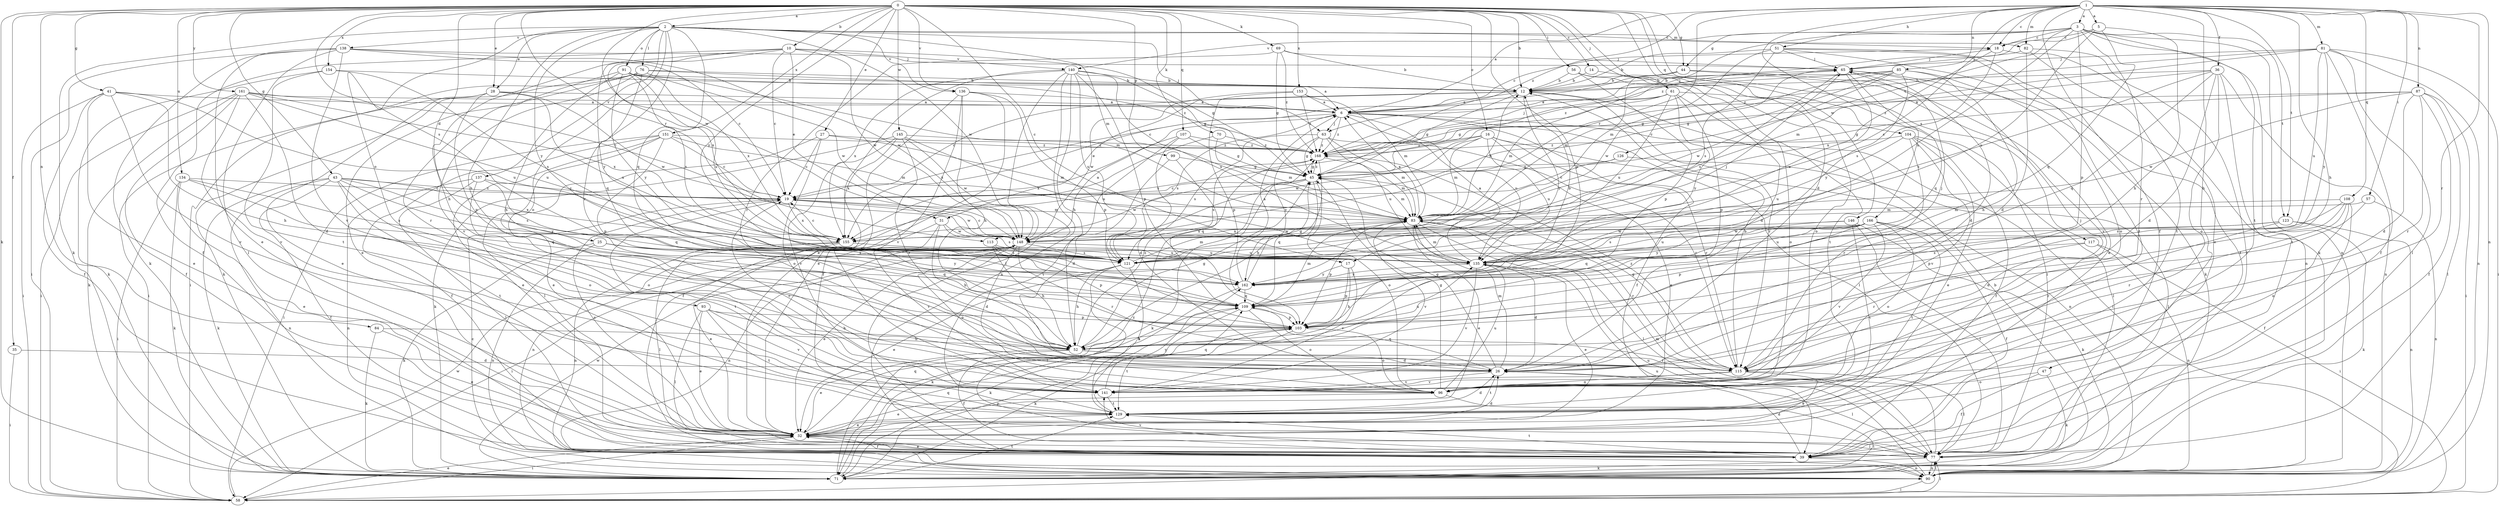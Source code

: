 strict digraph  {
0;
1;
2;
3;
5;
6;
10;
12;
14;
16;
17;
18;
19;
25;
26;
27;
28;
31;
32;
35;
36;
39;
41;
43;
44;
45;
47;
51;
52;
56;
57;
58;
61;
63;
65;
69;
70;
71;
76;
77;
81;
82;
83;
84;
85;
87;
90;
91;
93;
96;
99;
103;
104;
107;
108;
109;
113;
115;
117;
121;
123;
126;
129;
134;
135;
136;
137;
138;
140;
141;
145;
146;
148;
151;
153;
154;
155;
161;
162;
166;
168;
0 -> 2  [label=a];
0 -> 10  [label=b];
0 -> 12  [label=b];
0 -> 14  [label=c];
0 -> 16  [label=c];
0 -> 17  [label=c];
0 -> 25  [label=d];
0 -> 26  [label=d];
0 -> 27  [label=e];
0 -> 28  [label=e];
0 -> 35  [label=f];
0 -> 41  [label=g];
0 -> 43  [label=g];
0 -> 44  [label=g];
0 -> 56  [label=i];
0 -> 61  [label=j];
0 -> 69  [label=k];
0 -> 70  [label=k];
0 -> 71  [label=k];
0 -> 84  [label=n];
0 -> 99  [label=p];
0 -> 103  [label=p];
0 -> 104  [label=q];
0 -> 107  [label=q];
0 -> 113  [label=r];
0 -> 117  [label=s];
0 -> 121  [label=s];
0 -> 134  [label=u];
0 -> 136  [label=v];
0 -> 145  [label=w];
0 -> 146  [label=w];
0 -> 148  [label=w];
0 -> 151  [label=x];
0 -> 153  [label=x];
0 -> 154  [label=x];
0 -> 161  [label=y];
0 -> 162  [label=y];
1 -> 3  [label=a];
1 -> 5  [label=a];
1 -> 6  [label=a];
1 -> 17  [label=c];
1 -> 18  [label=c];
1 -> 36  [label=f];
1 -> 39  [label=f];
1 -> 47  [label=h];
1 -> 51  [label=h];
1 -> 52  [label=h];
1 -> 57  [label=i];
1 -> 81  [label=m];
1 -> 82  [label=m];
1 -> 85  [label=n];
1 -> 87  [label=n];
1 -> 90  [label=n];
1 -> 108  [label=q];
1 -> 113  [label=r];
1 -> 115  [label=r];
1 -> 123  [label=t];
1 -> 166  [label=z];
1 -> 168  [label=z];
2 -> 18  [label=c];
2 -> 28  [label=e];
2 -> 52  [label=h];
2 -> 63  [label=j];
2 -> 71  [label=k];
2 -> 76  [label=l];
2 -> 82  [label=m];
2 -> 83  [label=m];
2 -> 91  [label=o];
2 -> 93  [label=o];
2 -> 96  [label=o];
2 -> 109  [label=q];
2 -> 115  [label=r];
2 -> 136  [label=v];
2 -> 137  [label=v];
2 -> 138  [label=v];
2 -> 148  [label=w];
2 -> 162  [label=y];
3 -> 18  [label=c];
3 -> 44  [label=g];
3 -> 63  [label=j];
3 -> 71  [label=k];
3 -> 90  [label=n];
3 -> 103  [label=p];
3 -> 115  [label=r];
3 -> 123  [label=t];
3 -> 126  [label=t];
3 -> 129  [label=t];
3 -> 135  [label=u];
3 -> 140  [label=v];
5 -> 18  [label=c];
5 -> 52  [label=h];
5 -> 109  [label=q];
5 -> 135  [label=u];
5 -> 168  [label=z];
6 -> 18  [label=c];
6 -> 39  [label=f];
6 -> 58  [label=i];
6 -> 63  [label=j];
6 -> 77  [label=l];
6 -> 121  [label=s];
6 -> 135  [label=u];
6 -> 155  [label=x];
6 -> 168  [label=z];
10 -> 19  [label=c];
10 -> 31  [label=e];
10 -> 39  [label=f];
10 -> 45  [label=g];
10 -> 52  [label=h];
10 -> 140  [label=v];
10 -> 148  [label=w];
10 -> 155  [label=x];
10 -> 162  [label=y];
12 -> 6  [label=a];
12 -> 19  [label=c];
12 -> 31  [label=e];
12 -> 45  [label=g];
12 -> 115  [label=r];
12 -> 162  [label=y];
14 -> 12  [label=b];
14 -> 96  [label=o];
16 -> 32  [label=e];
16 -> 83  [label=m];
16 -> 90  [label=n];
16 -> 115  [label=r];
16 -> 135  [label=u];
16 -> 148  [label=w];
16 -> 155  [label=x];
16 -> 168  [label=z];
17 -> 52  [label=h];
17 -> 103  [label=p];
17 -> 141  [label=v];
17 -> 162  [label=y];
18 -> 65  [label=j];
18 -> 90  [label=n];
18 -> 121  [label=s];
18 -> 155  [label=x];
19 -> 83  [label=m];
19 -> 129  [label=t];
19 -> 148  [label=w];
19 -> 155  [label=x];
25 -> 71  [label=k];
25 -> 90  [label=n];
25 -> 109  [label=q];
25 -> 121  [label=s];
25 -> 162  [label=y];
26 -> 45  [label=g];
26 -> 77  [label=l];
26 -> 83  [label=m];
26 -> 109  [label=q];
26 -> 129  [label=t];
26 -> 141  [label=v];
27 -> 19  [label=c];
27 -> 32  [label=e];
27 -> 83  [label=m];
27 -> 96  [label=o];
27 -> 168  [label=z];
28 -> 6  [label=a];
28 -> 32  [label=e];
28 -> 58  [label=i];
28 -> 103  [label=p];
28 -> 135  [label=u];
28 -> 148  [label=w];
31 -> 52  [label=h];
31 -> 90  [label=n];
31 -> 121  [label=s];
31 -> 141  [label=v];
31 -> 148  [label=w];
32 -> 19  [label=c];
32 -> 26  [label=d];
32 -> 39  [label=f];
32 -> 58  [label=i];
32 -> 77  [label=l];
32 -> 109  [label=q];
35 -> 26  [label=d];
35 -> 58  [label=i];
36 -> 12  [label=b];
36 -> 26  [label=d];
36 -> 45  [label=g];
36 -> 90  [label=n];
36 -> 96  [label=o];
36 -> 109  [label=q];
36 -> 121  [label=s];
36 -> 129  [label=t];
39 -> 26  [label=d];
39 -> 32  [label=e];
39 -> 90  [label=n];
39 -> 129  [label=t];
39 -> 141  [label=v];
41 -> 6  [label=a];
41 -> 32  [label=e];
41 -> 39  [label=f];
41 -> 52  [label=h];
41 -> 58  [label=i];
41 -> 135  [label=u];
41 -> 141  [label=v];
43 -> 19  [label=c];
43 -> 39  [label=f];
43 -> 71  [label=k];
43 -> 90  [label=n];
43 -> 96  [label=o];
43 -> 121  [label=s];
43 -> 129  [label=t];
43 -> 155  [label=x];
43 -> 162  [label=y];
44 -> 12  [label=b];
44 -> 19  [label=c];
44 -> 32  [label=e];
44 -> 83  [label=m];
44 -> 141  [label=v];
45 -> 19  [label=c];
45 -> 71  [label=k];
45 -> 83  [label=m];
45 -> 96  [label=o];
45 -> 109  [label=q];
45 -> 148  [label=w];
45 -> 168  [label=z];
47 -> 39  [label=f];
47 -> 71  [label=k];
47 -> 96  [label=o];
51 -> 12  [label=b];
51 -> 32  [label=e];
51 -> 39  [label=f];
51 -> 65  [label=j];
51 -> 83  [label=m];
51 -> 121  [label=s];
51 -> 129  [label=t];
52 -> 26  [label=d];
52 -> 32  [label=e];
52 -> 39  [label=f];
52 -> 45  [label=g];
52 -> 115  [label=r];
52 -> 135  [label=u];
52 -> 168  [label=z];
56 -> 12  [label=b];
56 -> 26  [label=d];
56 -> 103  [label=p];
56 -> 129  [label=t];
57 -> 26  [label=d];
57 -> 83  [label=m];
57 -> 90  [label=n];
58 -> 32  [label=e];
58 -> 77  [label=l];
58 -> 148  [label=w];
61 -> 6  [label=a];
61 -> 45  [label=g];
61 -> 77  [label=l];
61 -> 83  [label=m];
61 -> 96  [label=o];
61 -> 103  [label=p];
61 -> 135  [label=u];
61 -> 162  [label=y];
63 -> 45  [label=g];
63 -> 83  [label=m];
63 -> 115  [label=r];
63 -> 121  [label=s];
63 -> 135  [label=u];
63 -> 162  [label=y];
63 -> 168  [label=z];
65 -> 12  [label=b];
65 -> 26  [label=d];
65 -> 71  [label=k];
65 -> 109  [label=q];
65 -> 121  [label=s];
65 -> 135  [label=u];
65 -> 148  [label=w];
69 -> 12  [label=b];
69 -> 45  [label=g];
69 -> 65  [label=j];
69 -> 115  [label=r];
69 -> 168  [label=z];
70 -> 39  [label=f];
70 -> 83  [label=m];
70 -> 168  [label=z];
71 -> 12  [label=b];
71 -> 103  [label=p];
71 -> 109  [label=q];
71 -> 129  [label=t];
71 -> 148  [label=w];
71 -> 168  [label=z];
76 -> 6  [label=a];
76 -> 12  [label=b];
76 -> 32  [label=e];
76 -> 58  [label=i];
76 -> 71  [label=k];
76 -> 83  [label=m];
76 -> 109  [label=q];
76 -> 141  [label=v];
77 -> 71  [label=k];
77 -> 83  [label=m];
77 -> 90  [label=n];
77 -> 135  [label=u];
81 -> 39  [label=f];
81 -> 58  [label=i];
81 -> 65  [label=j];
81 -> 77  [label=l];
81 -> 83  [label=m];
81 -> 90  [label=n];
81 -> 135  [label=u];
81 -> 162  [label=y];
81 -> 168  [label=z];
82 -> 26  [label=d];
82 -> 65  [label=j];
82 -> 77  [label=l];
82 -> 129  [label=t];
83 -> 6  [label=a];
83 -> 12  [label=b];
83 -> 32  [label=e];
83 -> 77  [label=l];
83 -> 103  [label=p];
83 -> 115  [label=r];
83 -> 141  [label=v];
83 -> 148  [label=w];
84 -> 32  [label=e];
84 -> 52  [label=h];
84 -> 71  [label=k];
85 -> 12  [label=b];
85 -> 19  [label=c];
85 -> 45  [label=g];
85 -> 52  [label=h];
85 -> 96  [label=o];
85 -> 148  [label=w];
85 -> 162  [label=y];
85 -> 168  [label=z];
87 -> 6  [label=a];
87 -> 26  [label=d];
87 -> 39  [label=f];
87 -> 45  [label=g];
87 -> 58  [label=i];
87 -> 77  [label=l];
87 -> 115  [label=r];
87 -> 148  [label=w];
90 -> 19  [label=c];
90 -> 58  [label=i];
90 -> 77  [label=l];
90 -> 135  [label=u];
91 -> 12  [label=b];
91 -> 52  [label=h];
91 -> 115  [label=r];
91 -> 121  [label=s];
91 -> 135  [label=u];
91 -> 148  [label=w];
91 -> 155  [label=x];
91 -> 162  [label=y];
91 -> 168  [label=z];
93 -> 32  [label=e];
93 -> 52  [label=h];
93 -> 77  [label=l];
93 -> 103  [label=p];
93 -> 129  [label=t];
93 -> 141  [label=v];
96 -> 19  [label=c];
96 -> 32  [label=e];
96 -> 45  [label=g];
96 -> 58  [label=i];
96 -> 135  [label=u];
99 -> 26  [label=d];
99 -> 45  [label=g];
99 -> 109  [label=q];
103 -> 52  [label=h];
103 -> 71  [label=k];
103 -> 96  [label=o];
103 -> 129  [label=t];
104 -> 32  [label=e];
104 -> 39  [label=f];
104 -> 77  [label=l];
104 -> 115  [label=r];
104 -> 135  [label=u];
104 -> 141  [label=v];
104 -> 168  [label=z];
107 -> 26  [label=d];
107 -> 45  [label=g];
107 -> 129  [label=t];
107 -> 155  [label=x];
107 -> 168  [label=z];
108 -> 39  [label=f];
108 -> 83  [label=m];
108 -> 96  [label=o];
108 -> 103  [label=p];
108 -> 115  [label=r];
108 -> 121  [label=s];
109 -> 65  [label=j];
109 -> 71  [label=k];
109 -> 83  [label=m];
109 -> 96  [label=o];
109 -> 103  [label=p];
113 -> 52  [label=h];
113 -> 103  [label=p];
113 -> 121  [label=s];
113 -> 135  [label=u];
115 -> 12  [label=b];
115 -> 32  [label=e];
115 -> 45  [label=g];
115 -> 65  [label=j];
115 -> 77  [label=l];
115 -> 96  [label=o];
115 -> 141  [label=v];
115 -> 168  [label=z];
117 -> 58  [label=i];
117 -> 90  [label=n];
117 -> 115  [label=r];
117 -> 121  [label=s];
121 -> 32  [label=e];
121 -> 52  [label=h];
121 -> 65  [label=j];
121 -> 77  [label=l];
121 -> 83  [label=m];
121 -> 129  [label=t];
123 -> 71  [label=k];
123 -> 90  [label=n];
123 -> 115  [label=r];
123 -> 135  [label=u];
123 -> 148  [label=w];
126 -> 19  [label=c];
126 -> 45  [label=g];
126 -> 77  [label=l];
129 -> 26  [label=d];
129 -> 32  [label=e];
129 -> 162  [label=y];
134 -> 19  [label=c];
134 -> 32  [label=e];
134 -> 58  [label=i];
134 -> 71  [label=k];
134 -> 109  [label=q];
134 -> 121  [label=s];
135 -> 6  [label=a];
135 -> 26  [label=d];
135 -> 32  [label=e];
135 -> 83  [label=m];
135 -> 141  [label=v];
135 -> 162  [label=y];
136 -> 6  [label=a];
136 -> 32  [label=e];
136 -> 39  [label=f];
136 -> 52  [label=h];
136 -> 103  [label=p];
136 -> 141  [label=v];
137 -> 19  [label=c];
137 -> 77  [label=l];
137 -> 90  [label=n];
137 -> 96  [label=o];
137 -> 109  [label=q];
138 -> 19  [label=c];
138 -> 32  [label=e];
138 -> 58  [label=i];
138 -> 65  [label=j];
138 -> 71  [label=k];
138 -> 77  [label=l];
138 -> 141  [label=v];
138 -> 148  [label=w];
140 -> 12  [label=b];
140 -> 32  [label=e];
140 -> 45  [label=g];
140 -> 52  [label=h];
140 -> 77  [label=l];
140 -> 90  [label=n];
140 -> 103  [label=p];
140 -> 121  [label=s];
140 -> 135  [label=u];
140 -> 155  [label=x];
141 -> 109  [label=q];
141 -> 129  [label=t];
145 -> 71  [label=k];
145 -> 115  [label=r];
145 -> 135  [label=u];
145 -> 141  [label=v];
145 -> 148  [label=w];
145 -> 155  [label=x];
145 -> 168  [label=z];
146 -> 71  [label=k];
146 -> 77  [label=l];
146 -> 129  [label=t];
146 -> 135  [label=u];
146 -> 155  [label=x];
148 -> 6  [label=a];
148 -> 19  [label=c];
148 -> 26  [label=d];
148 -> 32  [label=e];
148 -> 58  [label=i];
148 -> 90  [label=n];
148 -> 96  [label=o];
148 -> 115  [label=r];
148 -> 121  [label=s];
148 -> 135  [label=u];
151 -> 19  [label=c];
151 -> 32  [label=e];
151 -> 39  [label=f];
151 -> 58  [label=i];
151 -> 77  [label=l];
151 -> 83  [label=m];
151 -> 103  [label=p];
151 -> 168  [label=z];
153 -> 6  [label=a];
153 -> 83  [label=m];
153 -> 103  [label=p];
153 -> 148  [label=w];
153 -> 168  [label=z];
154 -> 12  [label=b];
154 -> 71  [label=k];
154 -> 121  [label=s];
154 -> 129  [label=t];
155 -> 19  [label=c];
155 -> 32  [label=e];
155 -> 77  [label=l];
155 -> 90  [label=n];
155 -> 135  [label=u];
161 -> 6  [label=a];
161 -> 19  [label=c];
161 -> 26  [label=d];
161 -> 39  [label=f];
161 -> 58  [label=i];
161 -> 71  [label=k];
161 -> 135  [label=u];
161 -> 141  [label=v];
161 -> 155  [label=x];
162 -> 6  [label=a];
162 -> 12  [label=b];
162 -> 45  [label=g];
162 -> 71  [label=k];
162 -> 109  [label=q];
166 -> 39  [label=f];
166 -> 96  [label=o];
166 -> 103  [label=p];
166 -> 109  [label=q];
166 -> 121  [label=s];
166 -> 129  [label=t];
166 -> 141  [label=v];
166 -> 148  [label=w];
166 -> 155  [label=x];
166 -> 162  [label=y];
168 -> 45  [label=g];
168 -> 52  [label=h];
168 -> 65  [label=j];
168 -> 83  [label=m];
168 -> 121  [label=s];
}
